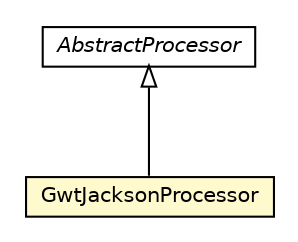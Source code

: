 #!/usr/local/bin/dot
#
# Class diagram 
# Generated by UMLGraph version R5_6-24-gf6e263 (http://www.umlgraph.org/)
#

digraph G {
	edge [fontname="Helvetica",fontsize=10,labelfontname="Helvetica",labelfontsize=10];
	node [fontname="Helvetica",fontsize=10,shape=plaintext];
	nodesep=0.25;
	ranksep=0.5;
	// io.reinert.requestor.gwtjackson.rebind.GwtJacksonProcessor
	c29871 [label=<<table title="io.reinert.requestor.gwtjackson.rebind.GwtJacksonProcessor" border="0" cellborder="1" cellspacing="0" cellpadding="2" port="p" bgcolor="lemonChiffon" href="./GwtJacksonProcessor.html">
		<tr><td><table border="0" cellspacing="0" cellpadding="1">
<tr><td align="center" balign="center"> GwtJacksonProcessor </td></tr>
		</table></td></tr>
		</table>>, URL="./GwtJacksonProcessor.html", fontname="Helvetica", fontcolor="black", fontsize=10.0];
	//io.reinert.requestor.gwtjackson.rebind.GwtJacksonProcessor extends javax.annotation.processing.AbstractProcessor
	c29919:p -> c29871:p [dir=back,arrowtail=empty];
	// javax.annotation.processing.AbstractProcessor
	c29919 [label=<<table title="javax.annotation.processing.AbstractProcessor" border="0" cellborder="1" cellspacing="0" cellpadding="2" port="p" href="http://java.sun.com/j2se/1.4.2/docs/api/javax/annotation/processing/AbstractProcessor.html">
		<tr><td><table border="0" cellspacing="0" cellpadding="1">
<tr><td align="center" balign="center"><font face="Helvetica-Oblique"> AbstractProcessor </font></td></tr>
		</table></td></tr>
		</table>>, URL="http://java.sun.com/j2se/1.4.2/docs/api/javax/annotation/processing/AbstractProcessor.html", fontname="Helvetica", fontcolor="black", fontsize=10.0];
}

